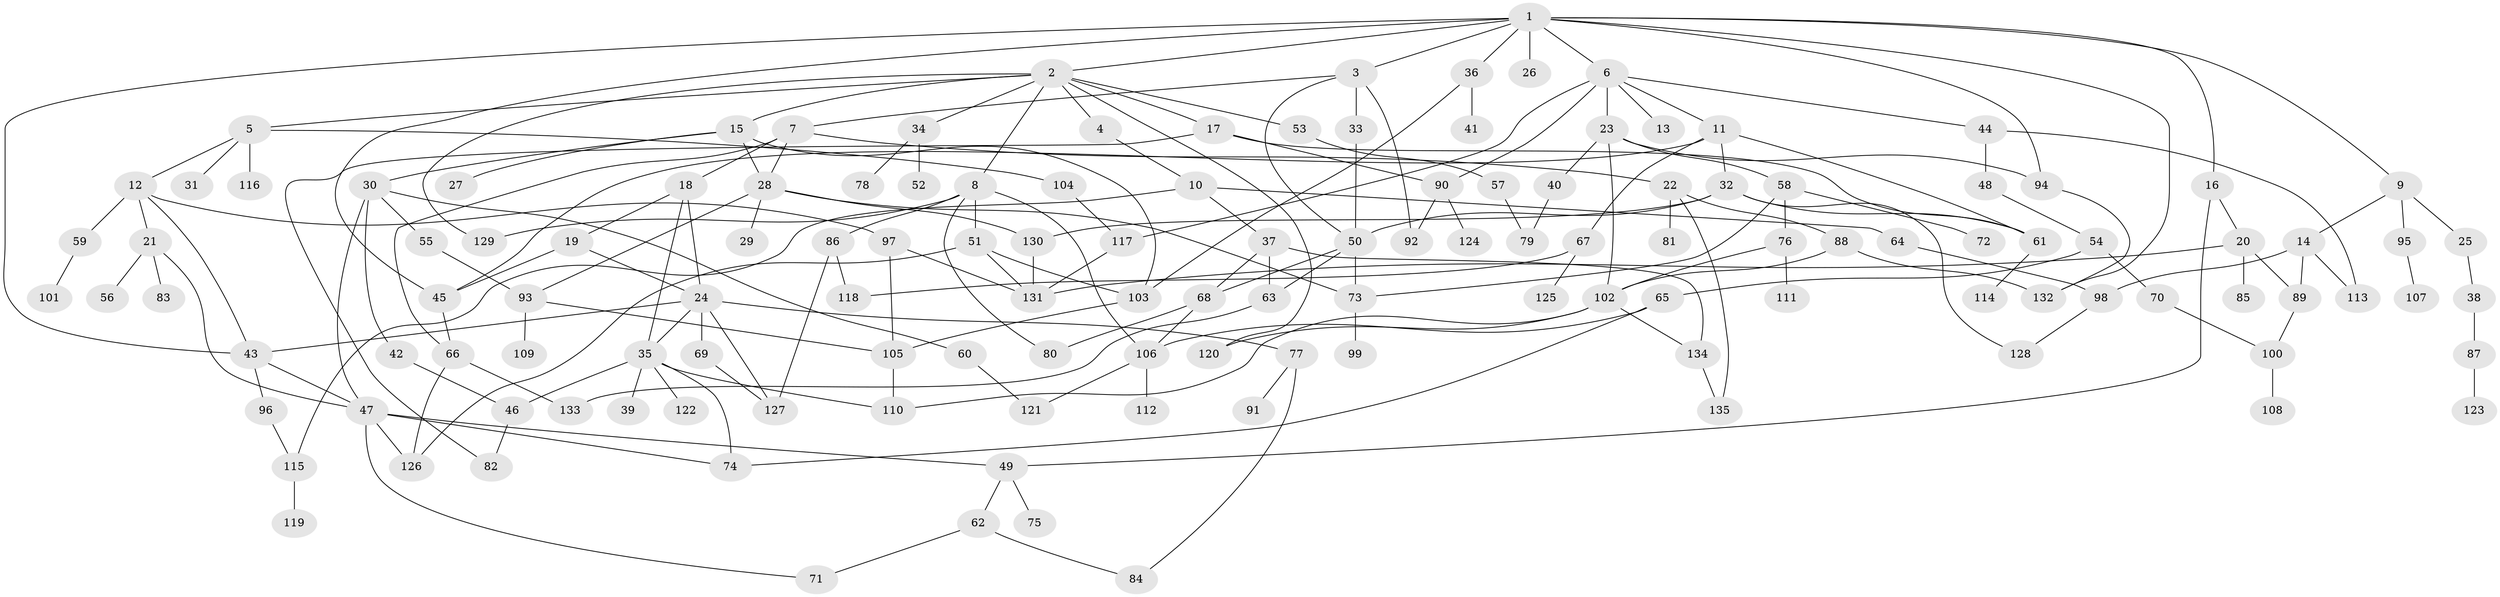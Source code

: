 // Generated by graph-tools (version 1.1) at 2025/34/03/09/25 02:34:07]
// undirected, 135 vertices, 200 edges
graph export_dot {
graph [start="1"]
  node [color=gray90,style=filled];
  1;
  2;
  3;
  4;
  5;
  6;
  7;
  8;
  9;
  10;
  11;
  12;
  13;
  14;
  15;
  16;
  17;
  18;
  19;
  20;
  21;
  22;
  23;
  24;
  25;
  26;
  27;
  28;
  29;
  30;
  31;
  32;
  33;
  34;
  35;
  36;
  37;
  38;
  39;
  40;
  41;
  42;
  43;
  44;
  45;
  46;
  47;
  48;
  49;
  50;
  51;
  52;
  53;
  54;
  55;
  56;
  57;
  58;
  59;
  60;
  61;
  62;
  63;
  64;
  65;
  66;
  67;
  68;
  69;
  70;
  71;
  72;
  73;
  74;
  75;
  76;
  77;
  78;
  79;
  80;
  81;
  82;
  83;
  84;
  85;
  86;
  87;
  88;
  89;
  90;
  91;
  92;
  93;
  94;
  95;
  96;
  97;
  98;
  99;
  100;
  101;
  102;
  103;
  104;
  105;
  106;
  107;
  108;
  109;
  110;
  111;
  112;
  113;
  114;
  115;
  116;
  117;
  118;
  119;
  120;
  121;
  122;
  123;
  124;
  125;
  126;
  127;
  128;
  129;
  130;
  131;
  132;
  133;
  134;
  135;
  1 -- 2;
  1 -- 3;
  1 -- 6;
  1 -- 9;
  1 -- 16;
  1 -- 26;
  1 -- 36;
  1 -- 45;
  1 -- 94;
  1 -- 132;
  1 -- 43;
  2 -- 4;
  2 -- 5;
  2 -- 8;
  2 -- 15;
  2 -- 17;
  2 -- 34;
  2 -- 53;
  2 -- 120;
  2 -- 129;
  3 -- 7;
  3 -- 33;
  3 -- 50;
  3 -- 92;
  4 -- 10;
  5 -- 12;
  5 -- 31;
  5 -- 104;
  5 -- 116;
  6 -- 11;
  6 -- 13;
  6 -- 23;
  6 -- 44;
  6 -- 90;
  6 -- 117;
  7 -- 18;
  7 -- 22;
  7 -- 66;
  7 -- 28;
  8 -- 51;
  8 -- 86;
  8 -- 106;
  8 -- 129;
  8 -- 80;
  9 -- 14;
  9 -- 25;
  9 -- 95;
  10 -- 37;
  10 -- 64;
  10 -- 115;
  11 -- 32;
  11 -- 61;
  11 -- 67;
  11 -- 45;
  12 -- 21;
  12 -- 59;
  12 -- 97;
  12 -- 43;
  14 -- 113;
  14 -- 89;
  14 -- 98;
  15 -- 27;
  15 -- 28;
  15 -- 30;
  15 -- 103;
  16 -- 20;
  16 -- 49;
  17 -- 82;
  17 -- 90;
  17 -- 61;
  18 -- 19;
  18 -- 24;
  18 -- 35;
  19 -- 45;
  19 -- 24;
  20 -- 85;
  20 -- 89;
  20 -- 131;
  21 -- 47;
  21 -- 56;
  21 -- 83;
  22 -- 81;
  22 -- 88;
  22 -- 135;
  23 -- 40;
  23 -- 58;
  23 -- 94;
  23 -- 102;
  24 -- 35;
  24 -- 43;
  24 -- 69;
  24 -- 77;
  24 -- 127;
  25 -- 38;
  28 -- 29;
  28 -- 93;
  28 -- 130;
  28 -- 73;
  30 -- 42;
  30 -- 55;
  30 -- 60;
  30 -- 47;
  32 -- 61;
  32 -- 128;
  32 -- 50;
  32 -- 130;
  33 -- 50;
  34 -- 52;
  34 -- 78;
  35 -- 39;
  35 -- 122;
  35 -- 46;
  35 -- 74;
  35 -- 110;
  36 -- 41;
  36 -- 103;
  37 -- 68;
  37 -- 63;
  37 -- 134;
  38 -- 87;
  40 -- 79;
  42 -- 46;
  43 -- 96;
  43 -- 47;
  44 -- 48;
  44 -- 113;
  45 -- 66;
  46 -- 82;
  47 -- 74;
  47 -- 71;
  47 -- 49;
  47 -- 126;
  48 -- 54;
  49 -- 62;
  49 -- 75;
  50 -- 63;
  50 -- 73;
  50 -- 68;
  51 -- 103;
  51 -- 126;
  51 -- 131;
  53 -- 57;
  54 -- 65;
  54 -- 70;
  55 -- 93;
  57 -- 79;
  58 -- 72;
  58 -- 73;
  58 -- 76;
  59 -- 101;
  60 -- 121;
  61 -- 114;
  62 -- 71;
  62 -- 84;
  63 -- 133;
  64 -- 98;
  65 -- 106;
  65 -- 74;
  66 -- 126;
  66 -- 133;
  67 -- 118;
  67 -- 125;
  68 -- 80;
  68 -- 106;
  69 -- 127;
  70 -- 100;
  73 -- 99;
  76 -- 102;
  76 -- 111;
  77 -- 84;
  77 -- 91;
  86 -- 127;
  86 -- 118;
  87 -- 123;
  88 -- 102;
  88 -- 132;
  89 -- 100;
  90 -- 124;
  90 -- 92;
  93 -- 105;
  93 -- 109;
  94 -- 132;
  95 -- 107;
  96 -- 115;
  97 -- 131;
  97 -- 105;
  98 -- 128;
  100 -- 108;
  102 -- 110;
  102 -- 134;
  102 -- 120;
  103 -- 105;
  104 -- 117;
  105 -- 110;
  106 -- 112;
  106 -- 121;
  115 -- 119;
  117 -- 131;
  130 -- 131;
  134 -- 135;
}
